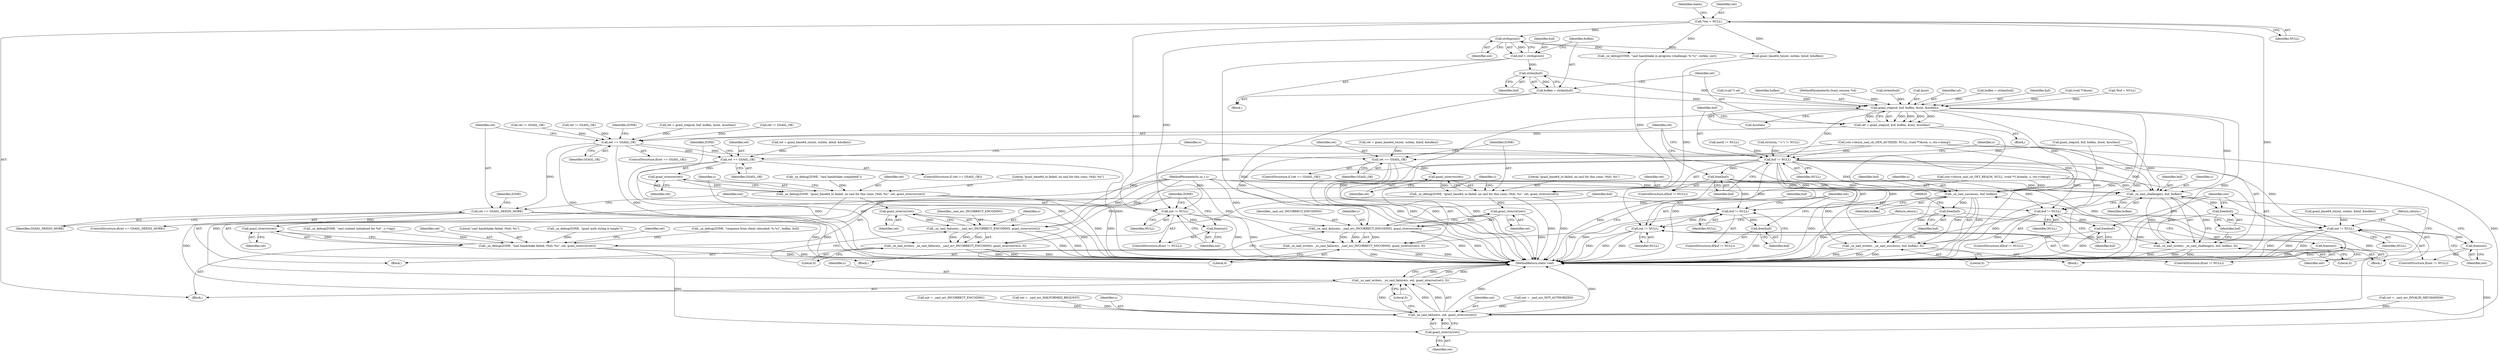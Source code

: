 digraph "0_jabberd2_8416ae54ecefa670534f27a31db71d048b9c7f16_0@API" {
"1000437" [label="(Call,strlen(buf))"];
"1000431" [label="(Call,buf = strdup(out))"];
"1000433" [label="(Call,strdup(out))"];
"1000144" [label="(Call,*out = NULL)"];
"1000435" [label="(Call,buflen = strlen(buf))"];
"1000508" [label="(Call,gsasl_step(sd, buf, buflen, &out, &outlen))"];
"1000506" [label="(Call,ret = gsasl_step(sd, buf, buflen, &out, &outlen))"];
"1000592" [label="(Call,ret == GSASL_OK)"];
"1000609" [label="(Call,ret == GSASL_OK)"];
"1000656" [label="(Call,gsasl_strerror(ret))"];
"1000652" [label="(Call,_sx_debug(ZONE, \"gsasl_base64_to failed, no sasl for this conn; (%d): %s\", ret, gsasl_strerror(ret)))"];
"1000663" [label="(Call,gsasl_strerror(ret))"];
"1000660" [label="(Call,_sx_sasl_failure(s, _sasl_err_INCORRECT_ENCODING, gsasl_strerror(ret)))"];
"1000658" [label="(Call,_sx_nad_write(s, _sx_sasl_failure(s, _sasl_err_INCORRECT_ENCODING, gsasl_strerror(ret)), 0))"];
"1000680" [label="(Call,ret == GSASL_NEEDS_MORE)"];
"1000751" [label="(Call,gsasl_strerror(ret))"];
"1000747" [label="(Call,_sx_debug(ZONE, \"sasl handshake failed; (%d): %s\", ret, gsasl_strerror(ret)))"];
"1000789" [label="(Call,gsasl_strerror(ret))"];
"1000786" [label="(Call,_sx_sasl_failure(s, out, gsasl_strerror(ret)))"];
"1000784" [label="(Call,_sx_nad_write(s, _sx_sasl_failure(s, out, gsasl_strerror(ret)), 0))"];
"1000699" [label="(Call,ret == GSASL_OK)"];
"1000718" [label="(Call,gsasl_strerror(ret))"];
"1000714" [label="(Call,_sx_debug(ZONE, \"gsasl_base64_to failed, no sasl for this conn; (%d): %s\", ret, gsasl_strerror(ret)))"];
"1000725" [label="(Call,gsasl_strerror(ret))"];
"1000722" [label="(Call,_sx_sasl_failure(s, _sasl_err_INCORRECT_ENCODING, gsasl_strerror(ret)))"];
"1000720" [label="(Call,_sx_nad_write(s, _sx_sasl_failure(s, _sasl_err_INCORRECT_ENCODING, gsasl_strerror(ret)), 0))"];
"1000586" [label="(Call,buf != NULL)"];
"1000589" [label="(Call,free(buf))"];
"1000615" [label="(Call,_sx_sasl_success(s, buf, buflen))"];
"1000613" [label="(Call,_sx_nad_write(s, _sx_sasl_success(s, buf, buflen), 0))"];
"1000620" [label="(Call,free(buf))"];
"1000667" [label="(Call,buf != NULL)"];
"1000670" [label="(Call,free(buf))"];
"1000673" [label="(Call,out != NULL)"];
"1000676" [label="(Call,free(out))"];
"1000705" [label="(Call,_sx_sasl_challenge(s, buf, buflen))"];
"1000703" [label="(Call,_sx_nad_write(s, _sx_sasl_challenge(s, buf, buflen), 0))"];
"1000710" [label="(Call,free(buf))"];
"1000729" [label="(Call,buf != NULL)"];
"1000732" [label="(Call,free(buf))"];
"1000735" [label="(Call,out != NULL)"];
"1000738" [label="(Call,free(out))"];
"1000742" [label="(Call,out != NULL)"];
"1000745" [label="(Call,free(out))"];
"1000786" [label="(Call,_sx_sasl_failure(s, out, gsasl_strerror(ret)))"];
"1000465" [label="(Call,buflen = strlen(buf))"];
"1000748" [label="(Identifier,ZONE)"];
"1000438" [label="(Identifier,buf)"];
"1000660" [label="(Call,_sx_sasl_failure(s, _sasl_err_INCORRECT_ENCODING, gsasl_strerror(ret)))"];
"1000668" [label="(Identifier,buf)"];
"1000651" [label="(Block,)"];
"1000727" [label="(Literal,0)"];
"1000507" [label="(Identifier,ret)"];
"1000597" [label="(Identifier,ZONE)"];
"1000420" [label="(Call,(ctx->cb)(sx_sasl_cb_GEN_AUTHZID, NULL, (void **)&out, s, ctx->cbarg))"];
"1000722" [label="(Call,_sx_sasl_failure(s, _sasl_err_INCORRECT_ENCODING, gsasl_strerror(ret)))"];
"1000706" [label="(Identifier,s)"];
"1000744" [label="(Identifier,NULL)"];
"1000745" [label="(Call,free(out))"];
"1000685" [label="(Identifier,ZONE)"];
"1000458" [label="(Call,_sx_debug(ZONE, \"gsasl auth string is empty\"))"];
"1000663" [label="(Call,gsasl_strerror(ret))"];
"1000731" [label="(Identifier,NULL)"];
"1000754" [label="(Identifier,ret)"];
"1000738" [label="(Call,free(out))"];
"1000442" [label="(Call,strstr(in, \"<\") != NULL)"];
"1000704" [label="(Identifier,s)"];
"1000609" [label="(Call,ret == GSASL_OK)"];
"1000510" [label="(Identifier,buf)"];
"1000615" [label="(Call,_sx_sasl_success(s, buf, buflen))"];
"1000689" [label="(Call,ret = gsasl_base64_to(out, outlen, &buf, &buflen))"];
"1000739" [label="(Identifier,out)"];
"1000710" [label="(Call,free(buf))"];
"1000675" [label="(Identifier,NULL)"];
"1000432" [label="(Identifier,buf)"];
"1000676" [label="(Call,free(out))"];
"1000747" [label="(Call,_sx_debug(ZONE, \"sasl handshake failed; (%d): %s\", ret, gsasl_strerror(ret)))"];
"1000736" [label="(Identifier,out)"];
"1000691" [label="(Call,gsasl_base64_to(out, outlen, &buf, &buflen))"];
"1000434" [label="(Identifier,out)"];
"1000612" [label="(Block,)"];
"1000664" [label="(Identifier,ret)"];
"1000506" [label="(Call,ret = gsasl_step(sd, buf, buflen, &out, &outlen))"];
"1000743" [label="(Identifier,out)"];
"1000594" [label="(Identifier,GSASL_OK)"];
"1000751" [label="(Call,gsasl_strerror(ret))"];
"1000662" [label="(Identifier,_sasl_err_INCORRECT_ENCODING)"];
"1000423" [label="(Call,(void **)&out)"];
"1000700" [label="(Identifier,ret)"];
"1000570" [label="(Call,_sx_debug(ZONE, \"response from client (decoded: %.*s)\", buflen, buf))"];
"1000752" [label="(Identifier,ret)"];
"1000596" [label="(Call,_sx_debug(ZONE, \"sasl handshake completed\"))"];
"1000679" [label="(ControlStructure,if(ret == GSASL_NEEDS_MORE))"];
"1000732" [label="(Call,free(buf))"];
"1000681" [label="(Identifier,ret)"];
"1000734" [label="(ControlStructure,if(out != NULL))"];
"1000669" [label="(Identifier,NULL)"];
"1000740" [label="(Return,return;)"];
"1000682" [label="(Identifier,GSASL_NEEDS_MORE)"];
"1000678" [label="(Return,return;)"];
"1000784" [label="(Call,_sx_nad_write(s, _sx_sasl_failure(s, out, gsasl_strerror(ret)), 0))"];
"1000671" [label="(Identifier,buf)"];
"1000592" [label="(Call,ret == GSASL_OK)"];
"1000788" [label="(Identifier,out)"];
"1000433" [label="(Call,strdup(out))"];
"1000726" [label="(Identifier,ret)"];
"1000140" [label="(Call,*buf = NULL)"];
"1000120" [label="(MethodParameterIn,sx_t s)"];
"1000699" [label="(Call,ret == GSASL_OK)"];
"1000677" [label="(Identifier,out)"];
"1000659" [label="(Identifier,s)"];
"1000419" [label="(Block,)"];
"1000144" [label="(Call,*out = NULL)"];
"1000410" [label="(Call,(void *) sd)"];
"1000588" [label="(Identifier,NULL)"];
"1000715" [label="(Identifier,ZONE)"];
"1000792" [label="(MethodReturn,static void)"];
"1000577" [label="(Call,gsasl_step(sd, buf, buflen, &out, &outlen))"];
"1000672" [label="(ControlStructure,if(out != NULL))"];
"1000652" [label="(Call,_sx_debug(ZONE, \"gsasl_base64_to failed, no sasl for this conn; (%d): %s\", ret, gsasl_strerror(ret)))"];
"1000721" [label="(Identifier,s)"];
"1000741" [label="(ControlStructure,if(out != NULL))"];
"1000733" [label="(Identifier,buf)"];
"1000742" [label="(Call,out != NULL)"];
"1000437" [label="(Call,strlen(buf))"];
"1000656" [label="(Call,gsasl_strerror(ret))"];
"1000511" [label="(Identifier,buflen)"];
"1000713" [label="(Block,)"];
"1000396" [label="(Call,_sx_debug(ZONE, \"sasl context initialised for %d\", s->tag))"];
"1000586" [label="(Call,buf != NULL)"];
"1000705" [label="(Call,_sx_sasl_challenge(s, buf, buflen))"];
"1000655" [label="(Identifier,ret)"];
"1000737" [label="(Identifier,NULL)"];
"1000718" [label="(Call,gsasl_strerror(ret))"];
"1000613" [label="(Call,_sx_nad_write(s, _sx_sasl_success(s, buf, buflen), 0))"];
"1000709" [label="(Literal,0)"];
"1000719" [label="(Identifier,ret)"];
"1000585" [label="(ControlStructure,if(buf != NULL))"];
"1000750" [label="(Identifier,ret)"];
"1000435" [label="(Call,buflen = strlen(buf))"];
"1000730" [label="(Identifier,buf)"];
"1000711" [label="(Identifier,buf)"];
"1000728" [label="(ControlStructure,if(buf != NULL))"];
"1000746" [label="(Identifier,out)"];
"1000765" [label="(Call,out = _sasl_err_NOT_AUTHORIZED)"];
"1000790" [label="(Identifier,ret)"];
"1000771" [label="(Call,out = _sasl_err_INVALID_MECHANISM)"];
"1000126" [label="(Block,)"];
"1000620" [label="(Call,free(buf))"];
"1000587" [label="(Identifier,buf)"];
"1000666" [label="(ControlStructure,if(buf != NULL))"];
"1000431" [label="(Call,buf = strdup(out))"];
"1000614" [label="(Identifier,s)"];
"1000658" [label="(Call,_sx_nad_write(s, _sx_sasl_failure(s, _sasl_err_INCORRECT_ENCODING, gsasl_strerror(ret)), 0))"];
"1000146" [label="(Identifier,NULL)"];
"1000619" [label="(Literal,0)"];
"1000791" [label="(Literal,0)"];
"1000654" [label="(Literal,\"gsasl_base64_to failed, no sasl for this conn; (%d): %s\")"];
"1000667" [label="(Call,buf != NULL)"];
"1000149" [label="(Identifier,realm)"];
"1000661" [label="(Identifier,s)"];
"1000665" [label="(Literal,0)"];
"1000122" [label="(MethodParameterIn,Gsasl_session *sd)"];
"1000617" [label="(Identifier,buf)"];
"1000467" [label="(Call,strlen(buf))"];
"1000725" [label="(Call,gsasl_strerror(ret))"];
"1000591" [label="(ControlStructure,if(ret == GSASL_OK))"];
"1000684" [label="(Call,_sx_debug(ZONE, \"sasl handshake in progress (challenge: %.*s)\", outlen, out))"];
"1000512" [label="(Call,&out)"];
"1000590" [label="(Identifier,buf)"];
"1000610" [label="(Identifier,ret)"];
"1000653" [label="(Identifier,ZONE)"];
"1000575" [label="(Call,ret = gsasl_step(sd, buf, buflen, &out, &outlen))"];
"1000599" [label="(Call,ret = gsasl_base64_to(out, outlen, &buf, &buflen))"];
"1000703" [label="(Call,_sx_nad_write(s, _sx_sasl_challenge(s, buf, buflen), 0))"];
"1000670" [label="(Call,free(buf))"];
"1000589" [label="(Call,free(buf))"];
"1000436" [label="(Identifier,buflen)"];
"1000608" [label="(ControlStructure,if (ret == GSASL_OK))"];
"1000724" [label="(Identifier,_sasl_err_INCORRECT_ENCODING)"];
"1000509" [label="(Identifier,sd)"];
"1000714" [label="(Call,_sx_debug(ZONE, \"gsasl_base64_to failed, no sasl for this conn; (%d): %s\", ret, gsasl_strerror(ret)))"];
"1000708" [label="(Identifier,buflen)"];
"1000785" [label="(Identifier,s)"];
"1000723" [label="(Identifier,s)"];
"1000164" [label="(Call,mech != NULL)"];
"1000514" [label="(Call,&outlen)"];
"1000776" [label="(Call,out = _sasl_err_INCORRECT_ENCODING)"];
"1000508" [label="(Call,gsasl_step(sd, buf, buflen, &out, &outlen))"];
"1000145" [label="(Identifier,out)"];
"1000707" [label="(Identifier,buf)"];
"1000618" [label="(Identifier,buflen)"];
"1000601" [label="(Call,gsasl_base64_to(out, outlen, &buf, &buflen))"];
"1000680" [label="(Call,ret == GSASL_NEEDS_MORE)"];
"1000735" [label="(Call,out != NULL)"];
"1000621" [label="(Identifier,buf)"];
"1000611" [label="(Identifier,GSASL_OK)"];
"1000781" [label="(Call,out = _sasl_err_MALFORMED_REQUEST)"];
"1000674" [label="(Identifier,out)"];
"1000593" [label="(Identifier,ret)"];
"1000787" [label="(Identifier,s)"];
"1000716" [label="(Literal,\"gsasl_base64_to failed, no sasl for this conn; (%d): %s\")"];
"1000528" [label="(Call,ret != GSASL_OK)"];
"1000717" [label="(Identifier,ret)"];
"1000749" [label="(Literal,\"sasl handshake failed; (%d): %s\")"];
"1000221" [label="(Call,(ctx->cb)(sx_sasl_cb_GET_REALM, NULL, (void **) &realm, s, ctx->cbarg))"];
"1000616" [label="(Identifier,s)"];
"1000698" [label="(ControlStructure,if (ret == GSASL_OK))"];
"1000789" [label="(Call,gsasl_strerror(ret))"];
"1000701" [label="(Identifier,GSASL_OK)"];
"1000702" [label="(Block,)"];
"1000720" [label="(Call,_sx_nad_write(s, _sx_sasl_failure(s, _sasl_err_INCORRECT_ENCODING, gsasl_strerror(ret)), 0))"];
"1000673" [label="(Call,out != NULL)"];
"1000202" [label="(Call,ret != GSASL_OK)"];
"1000481" [label="(Call,ret != GSASL_OK)"];
"1000167" [label="(Block,)"];
"1000657" [label="(Identifier,ret)"];
"1000729" [label="(Call,buf != NULL)"];
"1000437" -> "1000435"  [label="AST: "];
"1000437" -> "1000438"  [label="CFG: "];
"1000438" -> "1000437"  [label="AST: "];
"1000435" -> "1000437"  [label="CFG: "];
"1000437" -> "1000435"  [label="DDG: "];
"1000431" -> "1000437"  [label="DDG: "];
"1000437" -> "1000508"  [label="DDG: "];
"1000431" -> "1000419"  [label="AST: "];
"1000431" -> "1000433"  [label="CFG: "];
"1000432" -> "1000431"  [label="AST: "];
"1000433" -> "1000431"  [label="AST: "];
"1000436" -> "1000431"  [label="CFG: "];
"1000431" -> "1000792"  [label="DDG: "];
"1000433" -> "1000431"  [label="DDG: "];
"1000433" -> "1000434"  [label="CFG: "];
"1000434" -> "1000433"  [label="AST: "];
"1000144" -> "1000433"  [label="DDG: "];
"1000433" -> "1000601"  [label="DDG: "];
"1000433" -> "1000684"  [label="DDG: "];
"1000433" -> "1000742"  [label="DDG: "];
"1000144" -> "1000126"  [label="AST: "];
"1000144" -> "1000146"  [label="CFG: "];
"1000145" -> "1000144"  [label="AST: "];
"1000146" -> "1000144"  [label="AST: "];
"1000149" -> "1000144"  [label="CFG: "];
"1000144" -> "1000792"  [label="DDG: "];
"1000144" -> "1000601"  [label="DDG: "];
"1000144" -> "1000684"  [label="DDG: "];
"1000144" -> "1000742"  [label="DDG: "];
"1000435" -> "1000419"  [label="AST: "];
"1000436" -> "1000435"  [label="AST: "];
"1000507" -> "1000435"  [label="CFG: "];
"1000435" -> "1000792"  [label="DDG: "];
"1000435" -> "1000508"  [label="DDG: "];
"1000508" -> "1000506"  [label="AST: "];
"1000508" -> "1000514"  [label="CFG: "];
"1000509" -> "1000508"  [label="AST: "];
"1000510" -> "1000508"  [label="AST: "];
"1000511" -> "1000508"  [label="AST: "];
"1000512" -> "1000508"  [label="AST: "];
"1000514" -> "1000508"  [label="AST: "];
"1000506" -> "1000508"  [label="CFG: "];
"1000508" -> "1000792"  [label="DDG: "];
"1000508" -> "1000792"  [label="DDG: "];
"1000508" -> "1000792"  [label="DDG: "];
"1000508" -> "1000792"  [label="DDG: "];
"1000508" -> "1000506"  [label="DDG: "];
"1000508" -> "1000506"  [label="DDG: "];
"1000508" -> "1000506"  [label="DDG: "];
"1000508" -> "1000506"  [label="DDG: "];
"1000508" -> "1000506"  [label="DDG: "];
"1000410" -> "1000508"  [label="DDG: "];
"1000122" -> "1000508"  [label="DDG: "];
"1000467" -> "1000508"  [label="DDG: "];
"1000140" -> "1000508"  [label="DDG: "];
"1000465" -> "1000508"  [label="DDG: "];
"1000423" -> "1000508"  [label="DDG: "];
"1000508" -> "1000586"  [label="DDG: "];
"1000508" -> "1000615"  [label="DDG: "];
"1000508" -> "1000705"  [label="DDG: "];
"1000506" -> "1000167"  [label="AST: "];
"1000507" -> "1000506"  [label="AST: "];
"1000587" -> "1000506"  [label="CFG: "];
"1000506" -> "1000792"  [label="DDG: "];
"1000506" -> "1000592"  [label="DDG: "];
"1000592" -> "1000591"  [label="AST: "];
"1000592" -> "1000594"  [label="CFG: "];
"1000593" -> "1000592"  [label="AST: "];
"1000594" -> "1000592"  [label="AST: "];
"1000597" -> "1000592"  [label="CFG: "];
"1000681" -> "1000592"  [label="CFG: "];
"1000592" -> "1000792"  [label="DDG: "];
"1000592" -> "1000792"  [label="DDG: "];
"1000575" -> "1000592"  [label="DDG: "];
"1000481" -> "1000592"  [label="DDG: "];
"1000528" -> "1000592"  [label="DDG: "];
"1000202" -> "1000592"  [label="DDG: "];
"1000592" -> "1000609"  [label="DDG: "];
"1000592" -> "1000680"  [label="DDG: "];
"1000592" -> "1000699"  [label="DDG: "];
"1000609" -> "1000608"  [label="AST: "];
"1000609" -> "1000611"  [label="CFG: "];
"1000610" -> "1000609"  [label="AST: "];
"1000611" -> "1000609"  [label="AST: "];
"1000614" -> "1000609"  [label="CFG: "];
"1000653" -> "1000609"  [label="CFG: "];
"1000609" -> "1000792"  [label="DDG: "];
"1000609" -> "1000792"  [label="DDG: "];
"1000609" -> "1000792"  [label="DDG: "];
"1000599" -> "1000609"  [label="DDG: "];
"1000609" -> "1000656"  [label="DDG: "];
"1000656" -> "1000652"  [label="AST: "];
"1000656" -> "1000657"  [label="CFG: "];
"1000657" -> "1000656"  [label="AST: "];
"1000652" -> "1000656"  [label="CFG: "];
"1000656" -> "1000652"  [label="DDG: "];
"1000652" -> "1000651"  [label="AST: "];
"1000653" -> "1000652"  [label="AST: "];
"1000654" -> "1000652"  [label="AST: "];
"1000655" -> "1000652"  [label="AST: "];
"1000659" -> "1000652"  [label="CFG: "];
"1000652" -> "1000792"  [label="DDG: "];
"1000652" -> "1000792"  [label="DDG: "];
"1000596" -> "1000652"  [label="DDG: "];
"1000652" -> "1000663"  [label="DDG: "];
"1000663" -> "1000660"  [label="AST: "];
"1000663" -> "1000664"  [label="CFG: "];
"1000664" -> "1000663"  [label="AST: "];
"1000660" -> "1000663"  [label="CFG: "];
"1000663" -> "1000792"  [label="DDG: "];
"1000663" -> "1000660"  [label="DDG: "];
"1000660" -> "1000658"  [label="AST: "];
"1000661" -> "1000660"  [label="AST: "];
"1000662" -> "1000660"  [label="AST: "];
"1000665" -> "1000660"  [label="CFG: "];
"1000660" -> "1000792"  [label="DDG: "];
"1000660" -> "1000792"  [label="DDG: "];
"1000660" -> "1000658"  [label="DDG: "];
"1000660" -> "1000658"  [label="DDG: "];
"1000660" -> "1000658"  [label="DDG: "];
"1000420" -> "1000660"  [label="DDG: "];
"1000120" -> "1000660"  [label="DDG: "];
"1000221" -> "1000660"  [label="DDG: "];
"1000658" -> "1000651"  [label="AST: "];
"1000658" -> "1000665"  [label="CFG: "];
"1000659" -> "1000658"  [label="AST: "];
"1000665" -> "1000658"  [label="AST: "];
"1000668" -> "1000658"  [label="CFG: "];
"1000658" -> "1000792"  [label="DDG: "];
"1000658" -> "1000792"  [label="DDG: "];
"1000658" -> "1000792"  [label="DDG: "];
"1000120" -> "1000658"  [label="DDG: "];
"1000680" -> "1000679"  [label="AST: "];
"1000680" -> "1000682"  [label="CFG: "];
"1000681" -> "1000680"  [label="AST: "];
"1000682" -> "1000680"  [label="AST: "];
"1000685" -> "1000680"  [label="CFG: "];
"1000743" -> "1000680"  [label="CFG: "];
"1000680" -> "1000792"  [label="DDG: "];
"1000680" -> "1000792"  [label="DDG: "];
"1000680" -> "1000751"  [label="DDG: "];
"1000751" -> "1000747"  [label="AST: "];
"1000751" -> "1000752"  [label="CFG: "];
"1000752" -> "1000751"  [label="AST: "];
"1000747" -> "1000751"  [label="CFG: "];
"1000751" -> "1000747"  [label="DDG: "];
"1000747" -> "1000126"  [label="AST: "];
"1000748" -> "1000747"  [label="AST: "];
"1000749" -> "1000747"  [label="AST: "];
"1000750" -> "1000747"  [label="AST: "];
"1000754" -> "1000747"  [label="CFG: "];
"1000747" -> "1000792"  [label="DDG: "];
"1000747" -> "1000792"  [label="DDG: "];
"1000396" -> "1000747"  [label="DDG: "];
"1000570" -> "1000747"  [label="DDG: "];
"1000458" -> "1000747"  [label="DDG: "];
"1000747" -> "1000789"  [label="DDG: "];
"1000789" -> "1000786"  [label="AST: "];
"1000789" -> "1000790"  [label="CFG: "];
"1000790" -> "1000789"  [label="AST: "];
"1000786" -> "1000789"  [label="CFG: "];
"1000789" -> "1000792"  [label="DDG: "];
"1000789" -> "1000786"  [label="DDG: "];
"1000786" -> "1000784"  [label="AST: "];
"1000787" -> "1000786"  [label="AST: "];
"1000788" -> "1000786"  [label="AST: "];
"1000791" -> "1000786"  [label="CFG: "];
"1000786" -> "1000792"  [label="DDG: "];
"1000786" -> "1000792"  [label="DDG: "];
"1000786" -> "1000784"  [label="DDG: "];
"1000786" -> "1000784"  [label="DDG: "];
"1000786" -> "1000784"  [label="DDG: "];
"1000420" -> "1000786"  [label="DDG: "];
"1000120" -> "1000786"  [label="DDG: "];
"1000221" -> "1000786"  [label="DDG: "];
"1000781" -> "1000786"  [label="DDG: "];
"1000776" -> "1000786"  [label="DDG: "];
"1000765" -> "1000786"  [label="DDG: "];
"1000771" -> "1000786"  [label="DDG: "];
"1000784" -> "1000126"  [label="AST: "];
"1000784" -> "1000791"  [label="CFG: "];
"1000785" -> "1000784"  [label="AST: "];
"1000791" -> "1000784"  [label="AST: "];
"1000792" -> "1000784"  [label="CFG: "];
"1000784" -> "1000792"  [label="DDG: "];
"1000784" -> "1000792"  [label="DDG: "];
"1000784" -> "1000792"  [label="DDG: "];
"1000120" -> "1000784"  [label="DDG: "];
"1000699" -> "1000698"  [label="AST: "];
"1000699" -> "1000701"  [label="CFG: "];
"1000700" -> "1000699"  [label="AST: "];
"1000701" -> "1000699"  [label="AST: "];
"1000704" -> "1000699"  [label="CFG: "];
"1000715" -> "1000699"  [label="CFG: "];
"1000699" -> "1000792"  [label="DDG: "];
"1000699" -> "1000792"  [label="DDG: "];
"1000699" -> "1000792"  [label="DDG: "];
"1000689" -> "1000699"  [label="DDG: "];
"1000699" -> "1000718"  [label="DDG: "];
"1000718" -> "1000714"  [label="AST: "];
"1000718" -> "1000719"  [label="CFG: "];
"1000719" -> "1000718"  [label="AST: "];
"1000714" -> "1000718"  [label="CFG: "];
"1000718" -> "1000714"  [label="DDG: "];
"1000714" -> "1000713"  [label="AST: "];
"1000715" -> "1000714"  [label="AST: "];
"1000716" -> "1000714"  [label="AST: "];
"1000717" -> "1000714"  [label="AST: "];
"1000721" -> "1000714"  [label="CFG: "];
"1000714" -> "1000792"  [label="DDG: "];
"1000714" -> "1000792"  [label="DDG: "];
"1000684" -> "1000714"  [label="DDG: "];
"1000714" -> "1000725"  [label="DDG: "];
"1000725" -> "1000722"  [label="AST: "];
"1000725" -> "1000726"  [label="CFG: "];
"1000726" -> "1000725"  [label="AST: "];
"1000722" -> "1000725"  [label="CFG: "];
"1000725" -> "1000792"  [label="DDG: "];
"1000725" -> "1000722"  [label="DDG: "];
"1000722" -> "1000720"  [label="AST: "];
"1000723" -> "1000722"  [label="AST: "];
"1000724" -> "1000722"  [label="AST: "];
"1000727" -> "1000722"  [label="CFG: "];
"1000722" -> "1000792"  [label="DDG: "];
"1000722" -> "1000792"  [label="DDG: "];
"1000722" -> "1000720"  [label="DDG: "];
"1000722" -> "1000720"  [label="DDG: "];
"1000722" -> "1000720"  [label="DDG: "];
"1000420" -> "1000722"  [label="DDG: "];
"1000120" -> "1000722"  [label="DDG: "];
"1000221" -> "1000722"  [label="DDG: "];
"1000720" -> "1000713"  [label="AST: "];
"1000720" -> "1000727"  [label="CFG: "];
"1000721" -> "1000720"  [label="AST: "];
"1000727" -> "1000720"  [label="AST: "];
"1000730" -> "1000720"  [label="CFG: "];
"1000720" -> "1000792"  [label="DDG: "];
"1000720" -> "1000792"  [label="DDG: "];
"1000720" -> "1000792"  [label="DDG: "];
"1000120" -> "1000720"  [label="DDG: "];
"1000586" -> "1000585"  [label="AST: "];
"1000586" -> "1000588"  [label="CFG: "];
"1000587" -> "1000586"  [label="AST: "];
"1000588" -> "1000586"  [label="AST: "];
"1000590" -> "1000586"  [label="CFG: "];
"1000593" -> "1000586"  [label="CFG: "];
"1000586" -> "1000792"  [label="DDG: "];
"1000586" -> "1000792"  [label="DDG: "];
"1000577" -> "1000586"  [label="DDG: "];
"1000164" -> "1000586"  [label="DDG: "];
"1000442" -> "1000586"  [label="DDG: "];
"1000420" -> "1000586"  [label="DDG: "];
"1000586" -> "1000589"  [label="DDG: "];
"1000586" -> "1000615"  [label="DDG: "];
"1000586" -> "1000667"  [label="DDG: "];
"1000586" -> "1000667"  [label="DDG: "];
"1000586" -> "1000673"  [label="DDG: "];
"1000586" -> "1000705"  [label="DDG: "];
"1000586" -> "1000729"  [label="DDG: "];
"1000586" -> "1000729"  [label="DDG: "];
"1000586" -> "1000735"  [label="DDG: "];
"1000586" -> "1000742"  [label="DDG: "];
"1000589" -> "1000585"  [label="AST: "];
"1000589" -> "1000590"  [label="CFG: "];
"1000590" -> "1000589"  [label="AST: "];
"1000593" -> "1000589"  [label="CFG: "];
"1000589" -> "1000792"  [label="DDG: "];
"1000589" -> "1000615"  [label="DDG: "];
"1000589" -> "1000667"  [label="DDG: "];
"1000589" -> "1000705"  [label="DDG: "];
"1000589" -> "1000729"  [label="DDG: "];
"1000615" -> "1000613"  [label="AST: "];
"1000615" -> "1000618"  [label="CFG: "];
"1000616" -> "1000615"  [label="AST: "];
"1000617" -> "1000615"  [label="AST: "];
"1000618" -> "1000615"  [label="AST: "];
"1000619" -> "1000615"  [label="CFG: "];
"1000615" -> "1000792"  [label="DDG: "];
"1000615" -> "1000613"  [label="DDG: "];
"1000615" -> "1000613"  [label="DDG: "];
"1000615" -> "1000613"  [label="DDG: "];
"1000420" -> "1000615"  [label="DDG: "];
"1000120" -> "1000615"  [label="DDG: "];
"1000221" -> "1000615"  [label="DDG: "];
"1000577" -> "1000615"  [label="DDG: "];
"1000615" -> "1000620"  [label="DDG: "];
"1000613" -> "1000612"  [label="AST: "];
"1000613" -> "1000619"  [label="CFG: "];
"1000614" -> "1000613"  [label="AST: "];
"1000619" -> "1000613"  [label="AST: "];
"1000621" -> "1000613"  [label="CFG: "];
"1000613" -> "1000792"  [label="DDG: "];
"1000613" -> "1000792"  [label="DDG: "];
"1000613" -> "1000792"  [label="DDG: "];
"1000120" -> "1000613"  [label="DDG: "];
"1000620" -> "1000612"  [label="AST: "];
"1000620" -> "1000621"  [label="CFG: "];
"1000621" -> "1000620"  [label="AST: "];
"1000625" -> "1000620"  [label="CFG: "];
"1000620" -> "1000792"  [label="DDG: "];
"1000667" -> "1000666"  [label="AST: "];
"1000667" -> "1000669"  [label="CFG: "];
"1000668" -> "1000667"  [label="AST: "];
"1000669" -> "1000667"  [label="AST: "];
"1000671" -> "1000667"  [label="CFG: "];
"1000674" -> "1000667"  [label="CFG: "];
"1000667" -> "1000792"  [label="DDG: "];
"1000667" -> "1000792"  [label="DDG: "];
"1000667" -> "1000670"  [label="DDG: "];
"1000667" -> "1000673"  [label="DDG: "];
"1000670" -> "1000666"  [label="AST: "];
"1000670" -> "1000671"  [label="CFG: "];
"1000671" -> "1000670"  [label="AST: "];
"1000674" -> "1000670"  [label="CFG: "];
"1000670" -> "1000792"  [label="DDG: "];
"1000673" -> "1000672"  [label="AST: "];
"1000673" -> "1000675"  [label="CFG: "];
"1000674" -> "1000673"  [label="AST: "];
"1000675" -> "1000673"  [label="AST: "];
"1000677" -> "1000673"  [label="CFG: "];
"1000678" -> "1000673"  [label="CFG: "];
"1000673" -> "1000792"  [label="DDG: "];
"1000673" -> "1000792"  [label="DDG: "];
"1000673" -> "1000792"  [label="DDG: "];
"1000601" -> "1000673"  [label="DDG: "];
"1000673" -> "1000676"  [label="DDG: "];
"1000676" -> "1000672"  [label="AST: "];
"1000676" -> "1000677"  [label="CFG: "];
"1000677" -> "1000676"  [label="AST: "];
"1000678" -> "1000676"  [label="CFG: "];
"1000676" -> "1000792"  [label="DDG: "];
"1000705" -> "1000703"  [label="AST: "];
"1000705" -> "1000708"  [label="CFG: "];
"1000706" -> "1000705"  [label="AST: "];
"1000707" -> "1000705"  [label="AST: "];
"1000708" -> "1000705"  [label="AST: "];
"1000709" -> "1000705"  [label="CFG: "];
"1000705" -> "1000792"  [label="DDG: "];
"1000705" -> "1000703"  [label="DDG: "];
"1000705" -> "1000703"  [label="DDG: "];
"1000705" -> "1000703"  [label="DDG: "];
"1000420" -> "1000705"  [label="DDG: "];
"1000120" -> "1000705"  [label="DDG: "];
"1000221" -> "1000705"  [label="DDG: "];
"1000577" -> "1000705"  [label="DDG: "];
"1000705" -> "1000710"  [label="DDG: "];
"1000703" -> "1000702"  [label="AST: "];
"1000703" -> "1000709"  [label="CFG: "];
"1000704" -> "1000703"  [label="AST: "];
"1000709" -> "1000703"  [label="AST: "];
"1000711" -> "1000703"  [label="CFG: "];
"1000703" -> "1000792"  [label="DDG: "];
"1000703" -> "1000792"  [label="DDG: "];
"1000703" -> "1000792"  [label="DDG: "];
"1000120" -> "1000703"  [label="DDG: "];
"1000710" -> "1000702"  [label="AST: "];
"1000710" -> "1000711"  [label="CFG: "];
"1000711" -> "1000710"  [label="AST: "];
"1000736" -> "1000710"  [label="CFG: "];
"1000710" -> "1000792"  [label="DDG: "];
"1000729" -> "1000728"  [label="AST: "];
"1000729" -> "1000731"  [label="CFG: "];
"1000730" -> "1000729"  [label="AST: "];
"1000731" -> "1000729"  [label="AST: "];
"1000733" -> "1000729"  [label="CFG: "];
"1000736" -> "1000729"  [label="CFG: "];
"1000729" -> "1000792"  [label="DDG: "];
"1000729" -> "1000792"  [label="DDG: "];
"1000729" -> "1000732"  [label="DDG: "];
"1000729" -> "1000735"  [label="DDG: "];
"1000732" -> "1000728"  [label="AST: "];
"1000732" -> "1000733"  [label="CFG: "];
"1000733" -> "1000732"  [label="AST: "];
"1000736" -> "1000732"  [label="CFG: "];
"1000732" -> "1000792"  [label="DDG: "];
"1000735" -> "1000734"  [label="AST: "];
"1000735" -> "1000737"  [label="CFG: "];
"1000736" -> "1000735"  [label="AST: "];
"1000737" -> "1000735"  [label="AST: "];
"1000739" -> "1000735"  [label="CFG: "];
"1000740" -> "1000735"  [label="CFG: "];
"1000735" -> "1000792"  [label="DDG: "];
"1000735" -> "1000792"  [label="DDG: "];
"1000735" -> "1000792"  [label="DDG: "];
"1000691" -> "1000735"  [label="DDG: "];
"1000735" -> "1000738"  [label="DDG: "];
"1000738" -> "1000734"  [label="AST: "];
"1000738" -> "1000739"  [label="CFG: "];
"1000739" -> "1000738"  [label="AST: "];
"1000740" -> "1000738"  [label="CFG: "];
"1000738" -> "1000792"  [label="DDG: "];
"1000742" -> "1000741"  [label="AST: "];
"1000742" -> "1000744"  [label="CFG: "];
"1000743" -> "1000742"  [label="AST: "];
"1000744" -> "1000742"  [label="AST: "];
"1000746" -> "1000742"  [label="CFG: "];
"1000748" -> "1000742"  [label="CFG: "];
"1000742" -> "1000792"  [label="DDG: "];
"1000742" -> "1000792"  [label="DDG: "];
"1000742" -> "1000745"  [label="DDG: "];
"1000745" -> "1000741"  [label="AST: "];
"1000745" -> "1000746"  [label="CFG: "];
"1000746" -> "1000745"  [label="AST: "];
"1000748" -> "1000745"  [label="CFG: "];
}
